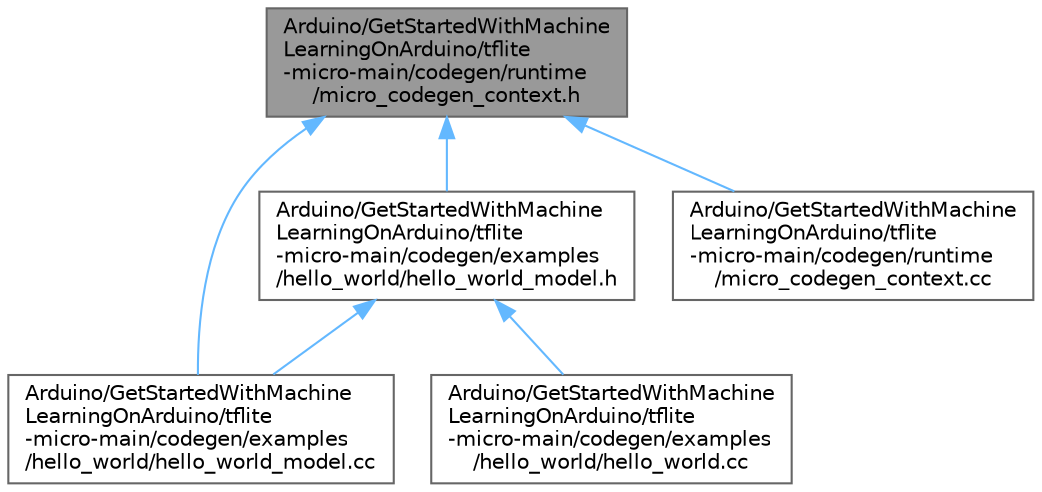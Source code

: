 digraph "Arduino/GetStartedWithMachineLearningOnArduino/tflite-micro-main/codegen/runtime/micro_codegen_context.h"
{
 // LATEX_PDF_SIZE
  bgcolor="transparent";
  edge [fontname=Helvetica,fontsize=10,labelfontname=Helvetica,labelfontsize=10];
  node [fontname=Helvetica,fontsize=10,shape=box,height=0.2,width=0.4];
  Node1 [id="Node000001",label="Arduino/GetStartedWithMachine\lLearningOnArduino/tflite\l-micro-main/codegen/runtime\l/micro_codegen_context.h",height=0.2,width=0.4,color="gray40", fillcolor="grey60", style="filled", fontcolor="black",tooltip=" "];
  Node1 -> Node2 [id="edge6_Node000001_Node000002",dir="back",color="steelblue1",style="solid",tooltip=" "];
  Node2 [id="Node000002",label="Arduino/GetStartedWithMachine\lLearningOnArduino/tflite\l-micro-main/codegen/examples\l/hello_world/hello_world_model.cc",height=0.2,width=0.4,color="grey40", fillcolor="white", style="filled",URL="$hello__world__model_8cc.html",tooltip=" "];
  Node1 -> Node3 [id="edge7_Node000001_Node000003",dir="back",color="steelblue1",style="solid",tooltip=" "];
  Node3 [id="Node000003",label="Arduino/GetStartedWithMachine\lLearningOnArduino/tflite\l-micro-main/codegen/examples\l/hello_world/hello_world_model.h",height=0.2,width=0.4,color="grey40", fillcolor="white", style="filled",URL="$hello__world__model_8h.html",tooltip=" "];
  Node3 -> Node4 [id="edge8_Node000003_Node000004",dir="back",color="steelblue1",style="solid",tooltip=" "];
  Node4 [id="Node000004",label="Arduino/GetStartedWithMachine\lLearningOnArduino/tflite\l-micro-main/codegen/examples\l/hello_world/hello_world.cc",height=0.2,width=0.4,color="grey40", fillcolor="white", style="filled",URL="$hello__world_8cc.html",tooltip=" "];
  Node3 -> Node2 [id="edge9_Node000003_Node000002",dir="back",color="steelblue1",style="solid",tooltip=" "];
  Node1 -> Node5 [id="edge10_Node000001_Node000005",dir="back",color="steelblue1",style="solid",tooltip=" "];
  Node5 [id="Node000005",label="Arduino/GetStartedWithMachine\lLearningOnArduino/tflite\l-micro-main/codegen/runtime\l/micro_codegen_context.cc",height=0.2,width=0.4,color="grey40", fillcolor="white", style="filled",URL="$micro__codegen__context_8cc.html",tooltip=" "];
}
